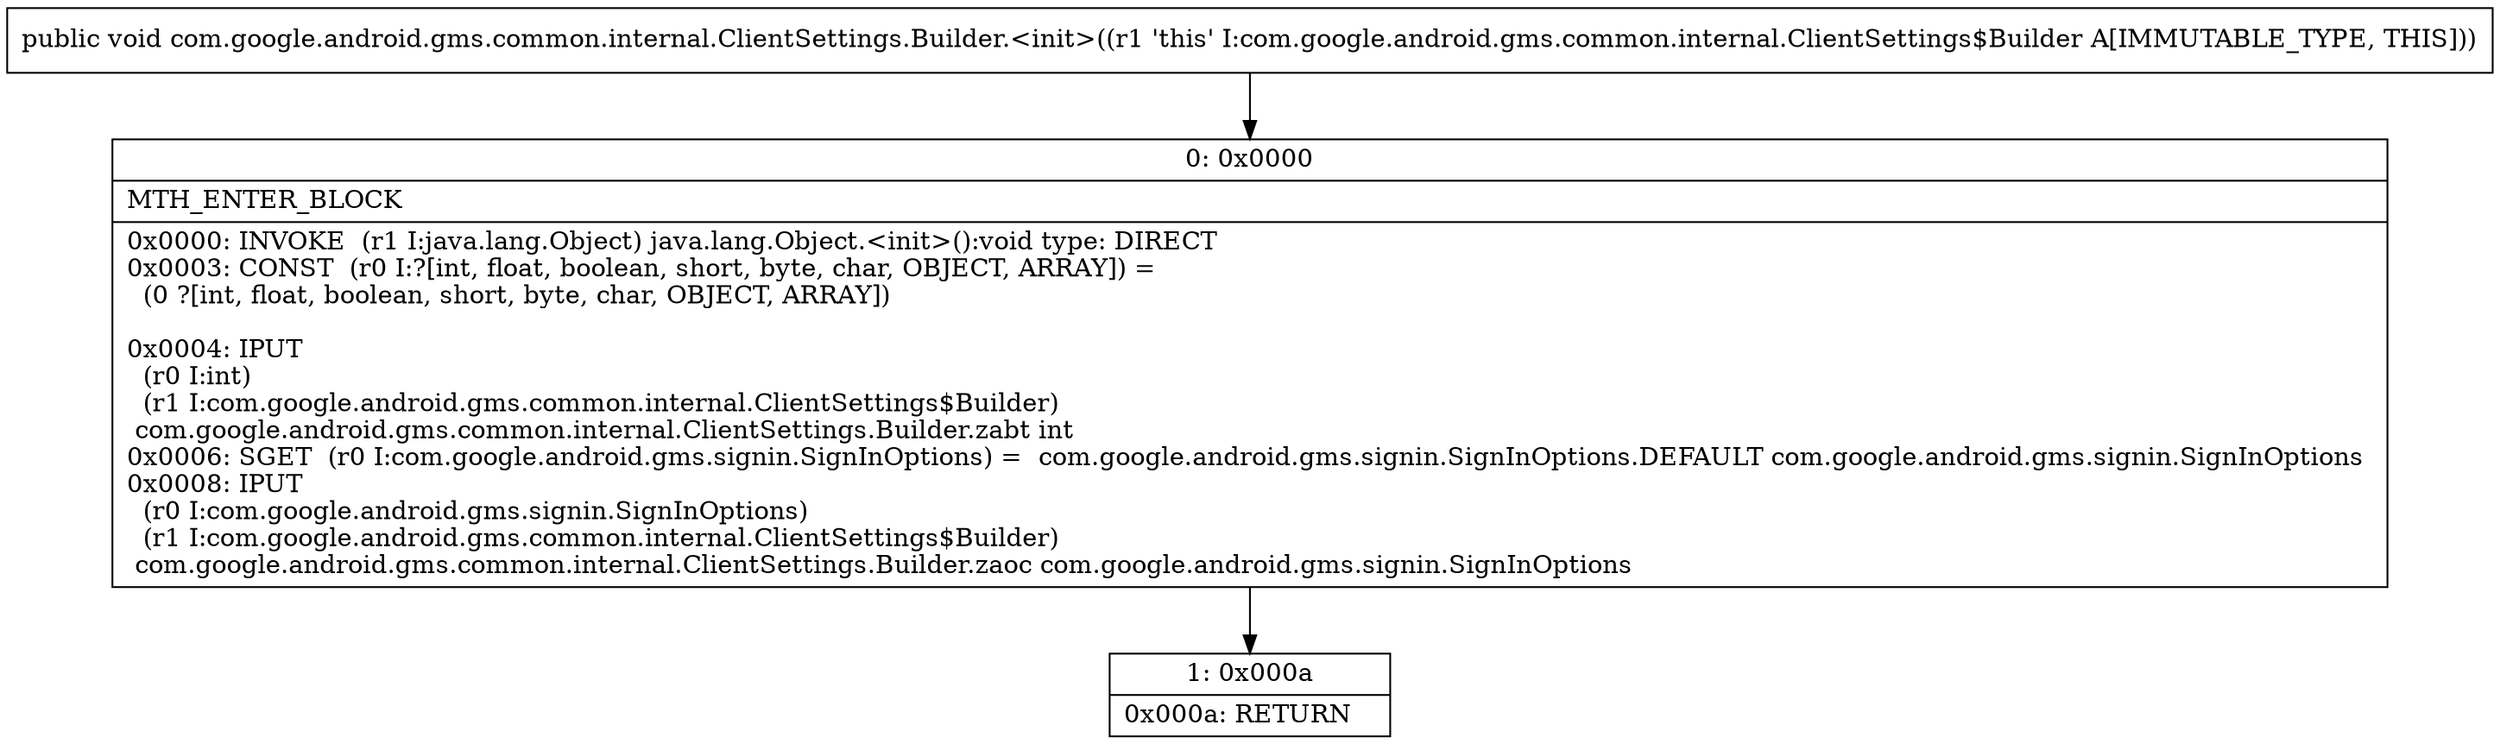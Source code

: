 digraph "CFG forcom.google.android.gms.common.internal.ClientSettings.Builder.\<init\>()V" {
Node_0 [shape=record,label="{0\:\ 0x0000|MTH_ENTER_BLOCK\l|0x0000: INVOKE  (r1 I:java.lang.Object) java.lang.Object.\<init\>():void type: DIRECT \l0x0003: CONST  (r0 I:?[int, float, boolean, short, byte, char, OBJECT, ARRAY]) = \l  (0 ?[int, float, boolean, short, byte, char, OBJECT, ARRAY])\l \l0x0004: IPUT  \l  (r0 I:int)\l  (r1 I:com.google.android.gms.common.internal.ClientSettings$Builder)\l com.google.android.gms.common.internal.ClientSettings.Builder.zabt int \l0x0006: SGET  (r0 I:com.google.android.gms.signin.SignInOptions) =  com.google.android.gms.signin.SignInOptions.DEFAULT com.google.android.gms.signin.SignInOptions \l0x0008: IPUT  \l  (r0 I:com.google.android.gms.signin.SignInOptions)\l  (r1 I:com.google.android.gms.common.internal.ClientSettings$Builder)\l com.google.android.gms.common.internal.ClientSettings.Builder.zaoc com.google.android.gms.signin.SignInOptions \l}"];
Node_1 [shape=record,label="{1\:\ 0x000a|0x000a: RETURN   \l}"];
MethodNode[shape=record,label="{public void com.google.android.gms.common.internal.ClientSettings.Builder.\<init\>((r1 'this' I:com.google.android.gms.common.internal.ClientSettings$Builder A[IMMUTABLE_TYPE, THIS])) }"];
MethodNode -> Node_0;
Node_0 -> Node_1;
}

